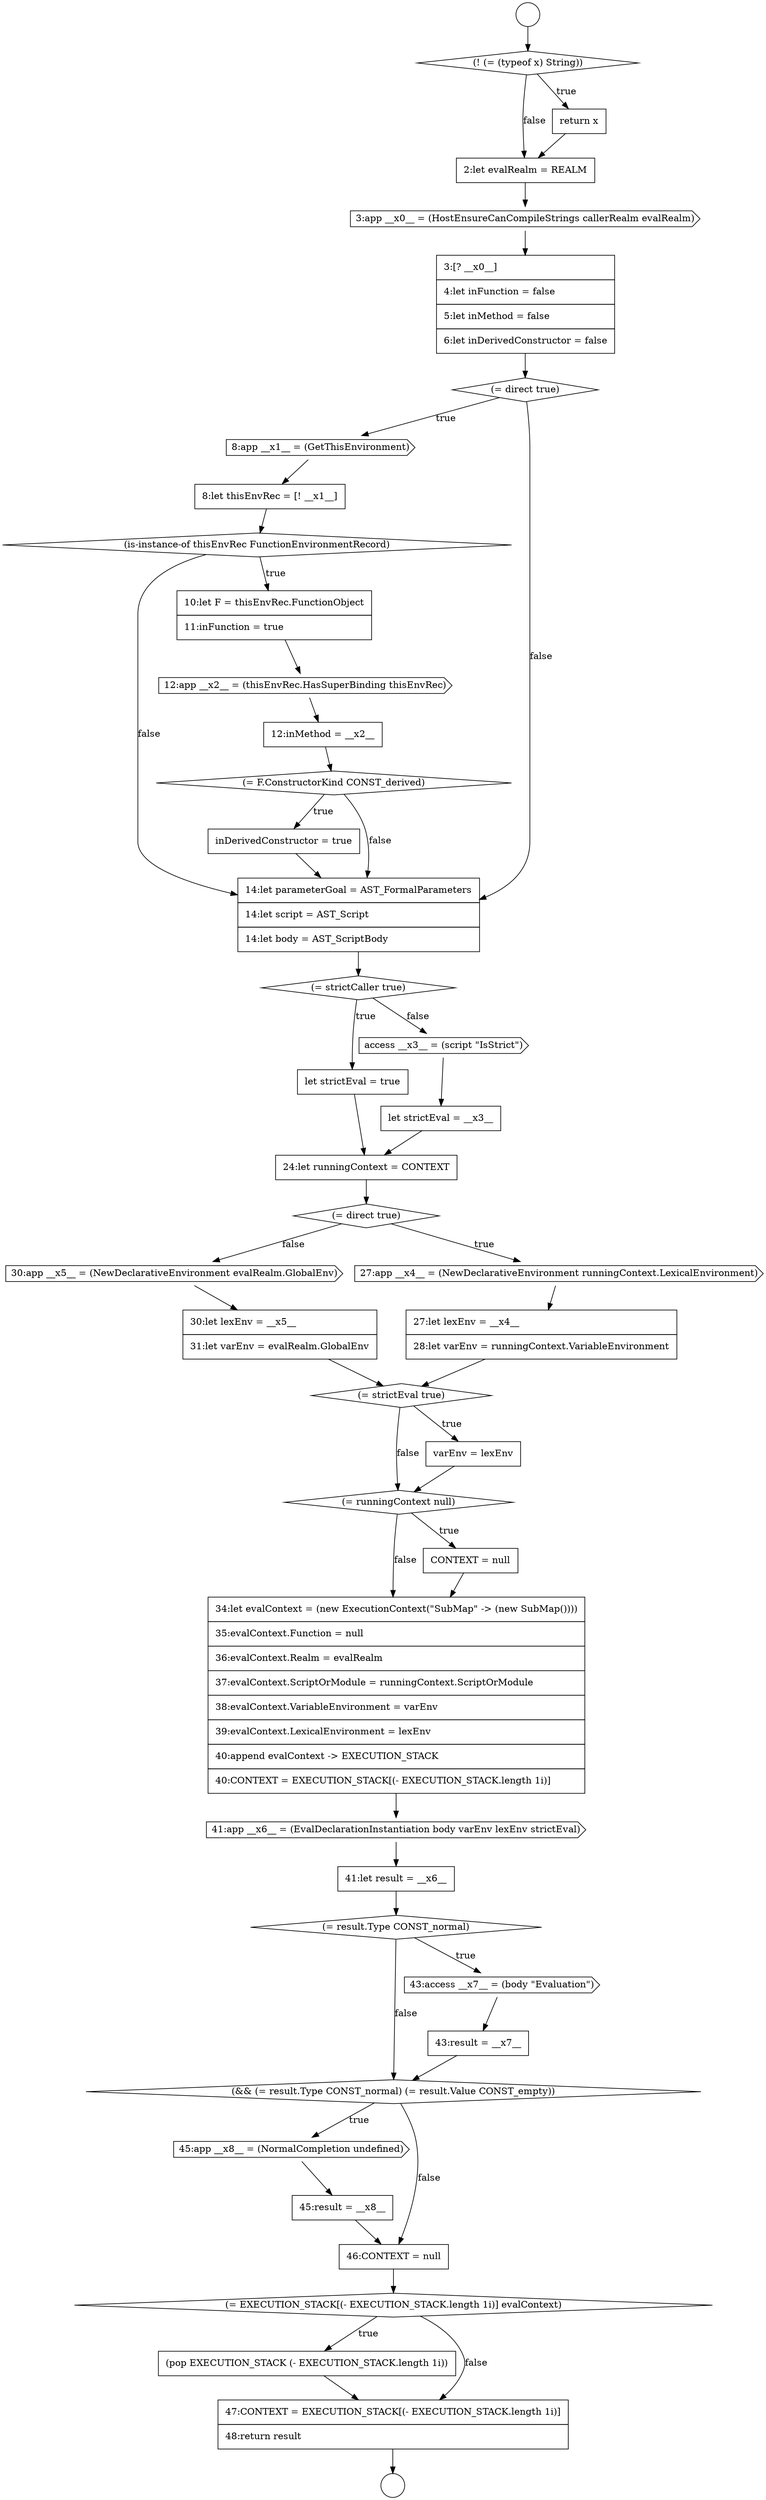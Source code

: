 digraph {
  node0 [shape=circle label=" " color="black" fillcolor="white" style=filled]
  node5 [shape=cds, label=<<font color="black">3:app __x0__ = (HostEnsureCanCompileStrings callerRealm evalRealm)</font>> color="black" fillcolor="white" style=filled]
  node10 [shape=diamond, label=<<font color="black">(is-instance-of thisEnvRec FunctionEnvironmentRecord)</font>> color="black" fillcolor="white" style=filled]
  node14 [shape=diamond, label=<<font color="black">(= F.ConstructorKind CONST_derived)</font>> color="black" fillcolor="white" style=filled]
  node1 [shape=circle label=" " color="black" fillcolor="white" style=filled]
  node6 [shape=none, margin=0, label=<<font color="black">
    <table border="0" cellborder="1" cellspacing="0" cellpadding="10">
      <tr><td align="left">3:[? __x0__]</td></tr>
      <tr><td align="left">4:let inFunction = false</td></tr>
      <tr><td align="left">5:let inMethod = false</td></tr>
      <tr><td align="left">6:let inDerivedConstructor = false</td></tr>
    </table>
  </font>> color="black" fillcolor="white" style=filled]
  node9 [shape=none, margin=0, label=<<font color="black">
    <table border="0" cellborder="1" cellspacing="0" cellpadding="10">
      <tr><td align="left">8:let thisEnvRec = [! __x1__]</td></tr>
    </table>
  </font>> color="black" fillcolor="white" style=filled]
  node2 [shape=diamond, label=<<font color="black">(! (= (typeof x) String))</font>> color="black" fillcolor="white" style=filled]
  node12 [shape=cds, label=<<font color="black">12:app __x2__ = (thisEnvRec.HasSuperBinding thisEnvRec)</font>> color="black" fillcolor="white" style=filled]
  node18 [shape=none, margin=0, label=<<font color="black">
    <table border="0" cellborder="1" cellspacing="0" cellpadding="10">
      <tr><td align="left">let strictEval = true</td></tr>
    </table>
  </font>> color="black" fillcolor="white" style=filled]
  node8 [shape=cds, label=<<font color="black">8:app __x1__ = (GetThisEnvironment)</font>> color="black" fillcolor="white" style=filled]
  node4 [shape=none, margin=0, label=<<font color="black">
    <table border="0" cellborder="1" cellspacing="0" cellpadding="10">
      <tr><td align="left">2:let evalRealm = REALM</td></tr>
    </table>
  </font>> color="black" fillcolor="white" style=filled]
  node15 [shape=none, margin=0, label=<<font color="black">
    <table border="0" cellborder="1" cellspacing="0" cellpadding="10">
      <tr><td align="left">inDerivedConstructor = true</td></tr>
    </table>
  </font>> color="black" fillcolor="white" style=filled]
  node42 [shape=none, margin=0, label=<<font color="black">
    <table border="0" cellborder="1" cellspacing="0" cellpadding="10">
      <tr><td align="left">(pop EXECUTION_STACK (- EXECUTION_STACK.length 1i))</td></tr>
    </table>
  </font>> color="black" fillcolor="white" style=filled]
  node24 [shape=none, margin=0, label=<<font color="black">
    <table border="0" cellborder="1" cellspacing="0" cellpadding="10">
      <tr><td align="left">27:let lexEnv = __x4__</td></tr>
      <tr><td align="left">28:let varEnv = runningContext.VariableEnvironment</td></tr>
    </table>
  </font>> color="black" fillcolor="white" style=filled]
  node37 [shape=diamond, label=<<font color="black">(&amp;&amp; (= result.Type CONST_normal) (= result.Value CONST_empty))</font>> color="black" fillcolor="white" style=filled]
  node25 [shape=cds, label=<<font color="black">30:app __x5__ = (NewDeclarativeEnvironment evalRealm.GlobalEnv)</font>> color="black" fillcolor="white" style=filled]
  node20 [shape=none, margin=0, label=<<font color="black">
    <table border="0" cellborder="1" cellspacing="0" cellpadding="10">
      <tr><td align="left">let strictEval = __x3__</td></tr>
    </table>
  </font>> color="black" fillcolor="white" style=filled]
  node29 [shape=diamond, label=<<font color="black">(= runningContext null)</font>> color="black" fillcolor="white" style=filled]
  node21 [shape=none, margin=0, label=<<font color="black">
    <table border="0" cellborder="1" cellspacing="0" cellpadding="10">
      <tr><td align="left">24:let runningContext = CONTEXT</td></tr>
    </table>
  </font>> color="black" fillcolor="white" style=filled]
  node33 [shape=none, margin=0, label=<<font color="black">
    <table border="0" cellborder="1" cellspacing="0" cellpadding="10">
      <tr><td align="left">41:let result = __x6__</td></tr>
    </table>
  </font>> color="black" fillcolor="white" style=filled]
  node28 [shape=none, margin=0, label=<<font color="black">
    <table border="0" cellborder="1" cellspacing="0" cellpadding="10">
      <tr><td align="left">varEnv = lexEnv</td></tr>
    </table>
  </font>> color="black" fillcolor="white" style=filled]
  node38 [shape=cds, label=<<font color="black">45:app __x8__ = (NormalCompletion undefined)</font>> color="black" fillcolor="white" style=filled]
  node13 [shape=none, margin=0, label=<<font color="black">
    <table border="0" cellborder="1" cellspacing="0" cellpadding="10">
      <tr><td align="left">12:inMethod = __x2__</td></tr>
    </table>
  </font>> color="black" fillcolor="white" style=filled]
  node41 [shape=diamond, label=<<font color="black">(= EXECUTION_STACK[(- EXECUTION_STACK.length 1i)] evalContext)</font>> color="black" fillcolor="white" style=filled]
  node17 [shape=diamond, label=<<font color="black">(= strictCaller true)</font>> color="black" fillcolor="white" style=filled]
  node32 [shape=cds, label=<<font color="black">41:app __x6__ = (EvalDeclarationInstantiation body varEnv lexEnv strictEval)</font>> color="black" fillcolor="white" style=filled]
  node34 [shape=diamond, label=<<font color="black">(= result.Type CONST_normal)</font>> color="black" fillcolor="white" style=filled]
  node22 [shape=diamond, label=<<font color="black">(= direct true)</font>> color="black" fillcolor="white" style=filled]
  node27 [shape=diamond, label=<<font color="black">(= strictEval true)</font>> color="black" fillcolor="white" style=filled]
  node7 [shape=diamond, label=<<font color="black">(= direct true)</font>> color="black" fillcolor="white" style=filled]
  node39 [shape=none, margin=0, label=<<font color="black">
    <table border="0" cellborder="1" cellspacing="0" cellpadding="10">
      <tr><td align="left">45:result = __x8__</td></tr>
    </table>
  </font>> color="black" fillcolor="white" style=filled]
  node3 [shape=none, margin=0, label=<<font color="black">
    <table border="0" cellborder="1" cellspacing="0" cellpadding="10">
      <tr><td align="left">return x</td></tr>
    </table>
  </font>> color="black" fillcolor="white" style=filled]
  node35 [shape=cds, label=<<font color="black">43:access __x7__ = (body &quot;Evaluation&quot;)</font>> color="black" fillcolor="white" style=filled]
  node16 [shape=none, margin=0, label=<<font color="black">
    <table border="0" cellborder="1" cellspacing="0" cellpadding="10">
      <tr><td align="left">14:let parameterGoal = AST_FormalParameters</td></tr>
      <tr><td align="left">14:let script = AST_Script</td></tr>
      <tr><td align="left">14:let body = AST_ScriptBody</td></tr>
    </table>
  </font>> color="black" fillcolor="white" style=filled]
  node31 [shape=none, margin=0, label=<<font color="black">
    <table border="0" cellborder="1" cellspacing="0" cellpadding="10">
      <tr><td align="left">34:let evalContext = (new ExecutionContext(&quot;SubMap&quot; -&gt; (new SubMap())))</td></tr>
      <tr><td align="left">35:evalContext.Function = null</td></tr>
      <tr><td align="left">36:evalContext.Realm = evalRealm</td></tr>
      <tr><td align="left">37:evalContext.ScriptOrModule = runningContext.ScriptOrModule</td></tr>
      <tr><td align="left">38:evalContext.VariableEnvironment = varEnv</td></tr>
      <tr><td align="left">39:evalContext.LexicalEnvironment = lexEnv</td></tr>
      <tr><td align="left">40:append evalContext -&gt; EXECUTION_STACK</td></tr>
      <tr><td align="left">40:CONTEXT = EXECUTION_STACK[(- EXECUTION_STACK.length 1i)]</td></tr>
    </table>
  </font>> color="black" fillcolor="white" style=filled]
  node11 [shape=none, margin=0, label=<<font color="black">
    <table border="0" cellborder="1" cellspacing="0" cellpadding="10">
      <tr><td align="left">10:let F = thisEnvRec.FunctionObject</td></tr>
      <tr><td align="left">11:inFunction = true</td></tr>
    </table>
  </font>> color="black" fillcolor="white" style=filled]
  node43 [shape=none, margin=0, label=<<font color="black">
    <table border="0" cellborder="1" cellspacing="0" cellpadding="10">
      <tr><td align="left">47:CONTEXT = EXECUTION_STACK[(- EXECUTION_STACK.length 1i)]</td></tr>
      <tr><td align="left">48:return result</td></tr>
    </table>
  </font>> color="black" fillcolor="white" style=filled]
  node40 [shape=none, margin=0, label=<<font color="black">
    <table border="0" cellborder="1" cellspacing="0" cellpadding="10">
      <tr><td align="left">46:CONTEXT = null</td></tr>
    </table>
  </font>> color="black" fillcolor="white" style=filled]
  node26 [shape=none, margin=0, label=<<font color="black">
    <table border="0" cellborder="1" cellspacing="0" cellpadding="10">
      <tr><td align="left">30:let lexEnv = __x5__</td></tr>
      <tr><td align="left">31:let varEnv = evalRealm.GlobalEnv</td></tr>
    </table>
  </font>> color="black" fillcolor="white" style=filled]
  node23 [shape=cds, label=<<font color="black">27:app __x4__ = (NewDeclarativeEnvironment runningContext.LexicalEnvironment)</font>> color="black" fillcolor="white" style=filled]
  node36 [shape=none, margin=0, label=<<font color="black">
    <table border="0" cellborder="1" cellspacing="0" cellpadding="10">
      <tr><td align="left">43:result = __x7__</td></tr>
    </table>
  </font>> color="black" fillcolor="white" style=filled]
  node30 [shape=none, margin=0, label=<<font color="black">
    <table border="0" cellborder="1" cellspacing="0" cellpadding="10">
      <tr><td align="left">CONTEXT = null</td></tr>
    </table>
  </font>> color="black" fillcolor="white" style=filled]
  node19 [shape=cds, label=<<font color="black">access __x3__ = (script &quot;IsStrict&quot;)</font>> color="black" fillcolor="white" style=filled]
  node28 -> node29 [ color="black"]
  node15 -> node16 [ color="black"]
  node11 -> node12 [ color="black"]
  node12 -> node13 [ color="black"]
  node0 -> node2 [ color="black"]
  node9 -> node10 [ color="black"]
  node41 -> node42 [label=<<font color="black">true</font>> color="black"]
  node41 -> node43 [label=<<font color="black">false</font>> color="black"]
  node4 -> node5 [ color="black"]
  node20 -> node21 [ color="black"]
  node43 -> node1 [ color="black"]
  node29 -> node30 [label=<<font color="black">true</font>> color="black"]
  node29 -> node31 [label=<<font color="black">false</font>> color="black"]
  node38 -> node39 [ color="black"]
  node32 -> node33 [ color="black"]
  node5 -> node6 [ color="black"]
  node3 -> node4 [ color="black"]
  node39 -> node40 [ color="black"]
  node42 -> node43 [ color="black"]
  node19 -> node20 [ color="black"]
  node13 -> node14 [ color="black"]
  node35 -> node36 [ color="black"]
  node22 -> node23 [label=<<font color="black">true</font>> color="black"]
  node22 -> node25 [label=<<font color="black">false</font>> color="black"]
  node10 -> node11 [label=<<font color="black">true</font>> color="black"]
  node10 -> node16 [label=<<font color="black">false</font>> color="black"]
  node36 -> node37 [ color="black"]
  node2 -> node3 [label=<<font color="black">true</font>> color="black"]
  node2 -> node4 [label=<<font color="black">false</font>> color="black"]
  node6 -> node7 [ color="black"]
  node23 -> node24 [ color="black"]
  node31 -> node32 [ color="black"]
  node40 -> node41 [ color="black"]
  node30 -> node31 [ color="black"]
  node37 -> node38 [label=<<font color="black">true</font>> color="black"]
  node37 -> node40 [label=<<font color="black">false</font>> color="black"]
  node26 -> node27 [ color="black"]
  node27 -> node28 [label=<<font color="black">true</font>> color="black"]
  node27 -> node29 [label=<<font color="black">false</font>> color="black"]
  node18 -> node21 [ color="black"]
  node25 -> node26 [ color="black"]
  node8 -> node9 [ color="black"]
  node21 -> node22 [ color="black"]
  node24 -> node27 [ color="black"]
  node16 -> node17 [ color="black"]
  node7 -> node8 [label=<<font color="black">true</font>> color="black"]
  node7 -> node16 [label=<<font color="black">false</font>> color="black"]
  node33 -> node34 [ color="black"]
  node14 -> node15 [label=<<font color="black">true</font>> color="black"]
  node14 -> node16 [label=<<font color="black">false</font>> color="black"]
  node17 -> node18 [label=<<font color="black">true</font>> color="black"]
  node17 -> node19 [label=<<font color="black">false</font>> color="black"]
  node34 -> node35 [label=<<font color="black">true</font>> color="black"]
  node34 -> node37 [label=<<font color="black">false</font>> color="black"]
}
